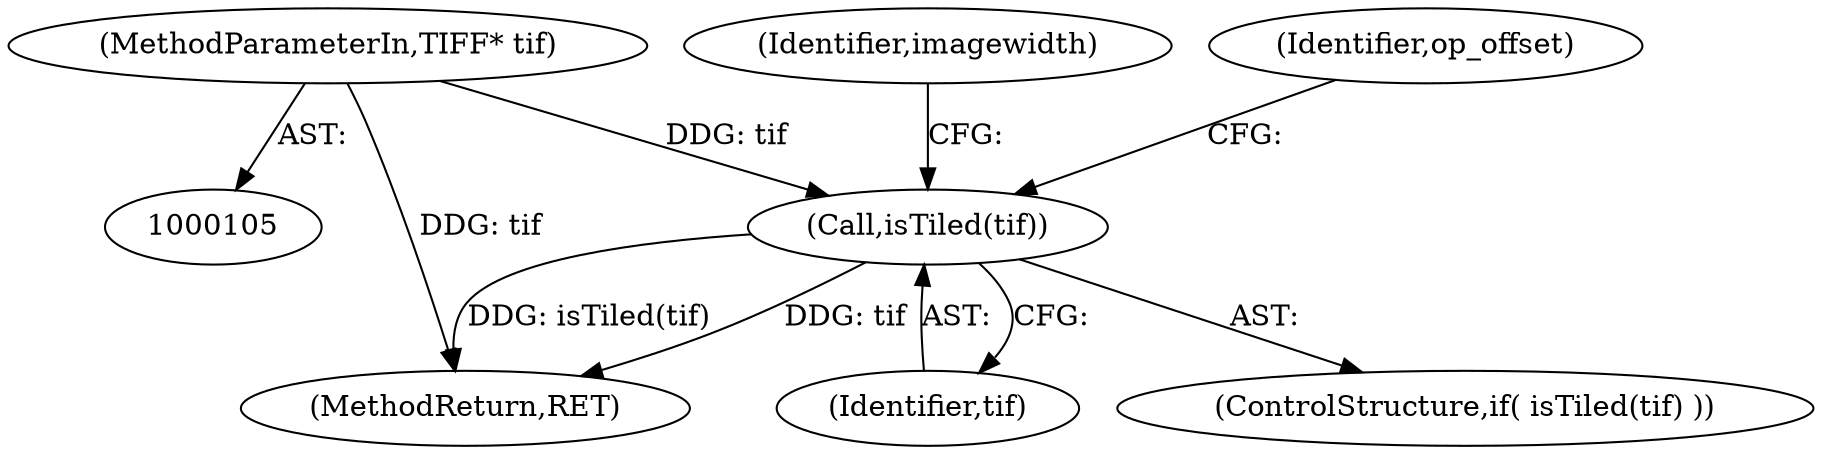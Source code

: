 digraph "0_libtiff_b18012dae552f85dcc5c57d3bf4e997a15b1cc1c@pointer" {
"1000298" [label="(Call,isTiled(tif))"];
"1000106" [label="(MethodParameterIn,TIFF* tif)"];
"1000299" [label="(Identifier,tif)"];
"1000409" [label="(MethodReturn,RET)"];
"1000301" [label="(Identifier,imagewidth)"];
"1000106" [label="(MethodParameterIn,TIFF* tif)"];
"1000297" [label="(ControlStructure,if( isTiled(tif) ))"];
"1000309" [label="(Identifier,op_offset)"];
"1000298" [label="(Call,isTiled(tif))"];
"1000298" -> "1000297"  [label="AST: "];
"1000298" -> "1000299"  [label="CFG: "];
"1000299" -> "1000298"  [label="AST: "];
"1000301" -> "1000298"  [label="CFG: "];
"1000309" -> "1000298"  [label="CFG: "];
"1000298" -> "1000409"  [label="DDG: isTiled(tif)"];
"1000298" -> "1000409"  [label="DDG: tif"];
"1000106" -> "1000298"  [label="DDG: tif"];
"1000106" -> "1000105"  [label="AST: "];
"1000106" -> "1000409"  [label="DDG: tif"];
}
